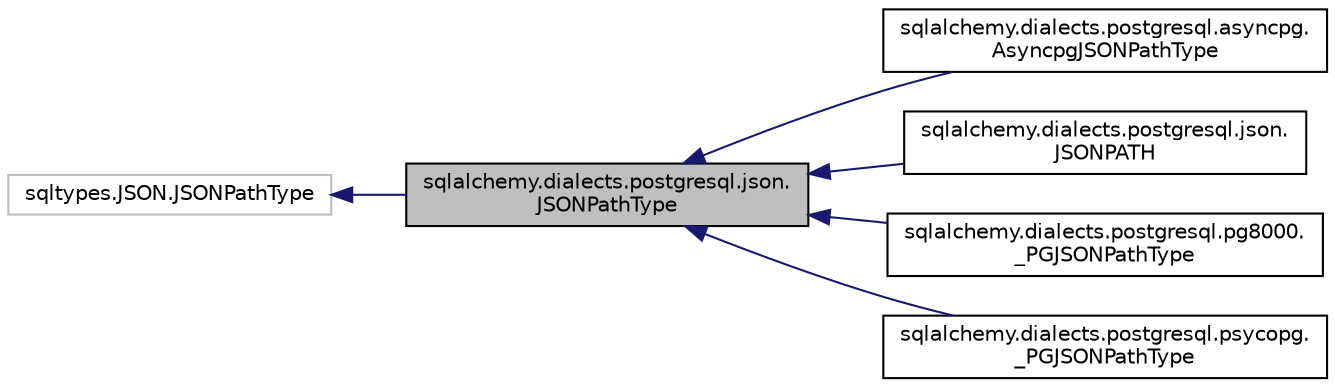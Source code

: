 digraph "sqlalchemy.dialects.postgresql.json.JSONPathType"
{
 // LATEX_PDF_SIZE
  edge [fontname="Helvetica",fontsize="10",labelfontname="Helvetica",labelfontsize="10"];
  node [fontname="Helvetica",fontsize="10",shape=record];
  rankdir="LR";
  Node1 [label="sqlalchemy.dialects.postgresql.json.\lJSONPathType",height=0.2,width=0.4,color="black", fillcolor="grey75", style="filled", fontcolor="black",tooltip=" "];
  Node2 -> Node1 [dir="back",color="midnightblue",fontsize="10",style="solid",fontname="Helvetica"];
  Node2 [label="sqltypes.JSON.JSONPathType",height=0.2,width=0.4,color="grey75", fillcolor="white", style="filled",tooltip=" "];
  Node1 -> Node3 [dir="back",color="midnightblue",fontsize="10",style="solid",fontname="Helvetica"];
  Node3 [label="sqlalchemy.dialects.postgresql.asyncpg.\lAsyncpgJSONPathType",height=0.2,width=0.4,color="black", fillcolor="white", style="filled",URL="$classsqlalchemy_1_1dialects_1_1postgresql_1_1asyncpg_1_1AsyncpgJSONPathType.html",tooltip=" "];
  Node1 -> Node4 [dir="back",color="midnightblue",fontsize="10",style="solid",fontname="Helvetica"];
  Node4 [label="sqlalchemy.dialects.postgresql.json.\lJSONPATH",height=0.2,width=0.4,color="black", fillcolor="white", style="filled",URL="$classsqlalchemy_1_1dialects_1_1postgresql_1_1json_1_1JSONPATH.html",tooltip=" "];
  Node1 -> Node5 [dir="back",color="midnightblue",fontsize="10",style="solid",fontname="Helvetica"];
  Node5 [label="sqlalchemy.dialects.postgresql.pg8000.\l_PGJSONPathType",height=0.2,width=0.4,color="black", fillcolor="white", style="filled",URL="$classsqlalchemy_1_1dialects_1_1postgresql_1_1pg8000_1_1__PGJSONPathType.html",tooltip=" "];
  Node1 -> Node6 [dir="back",color="midnightblue",fontsize="10",style="solid",fontname="Helvetica"];
  Node6 [label="sqlalchemy.dialects.postgresql.psycopg.\l_PGJSONPathType",height=0.2,width=0.4,color="black", fillcolor="white", style="filled",URL="$classsqlalchemy_1_1dialects_1_1postgresql_1_1psycopg_1_1__PGJSONPathType.html",tooltip=" "];
}
